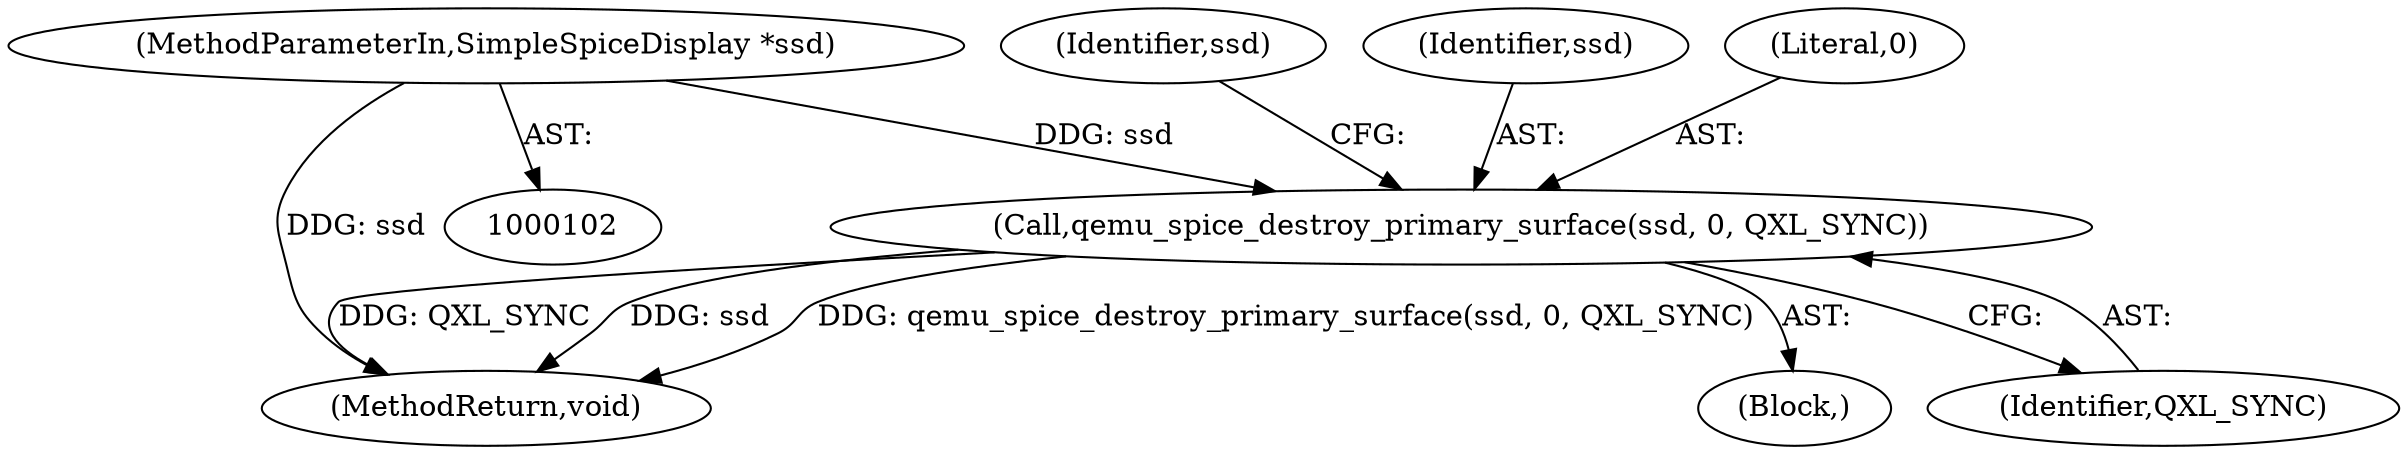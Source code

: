 digraph "0_qemu_ab9509cceabef28071e41bdfa073083859c949a7_0@pointer" {
"1000103" [label="(MethodParameterIn,SimpleSpiceDisplay *ssd)"];
"1000152" [label="(Call,qemu_spice_destroy_primary_surface(ssd, 0, QXL_SYNC))"];
"1000160" [label="(Identifier,ssd)"];
"1000268" [label="(MethodReturn,void)"];
"1000153" [label="(Identifier,ssd)"];
"1000103" [label="(MethodParameterIn,SimpleSpiceDisplay *ssd)"];
"1000152" [label="(Call,qemu_spice_destroy_primary_surface(ssd, 0, QXL_SYNC))"];
"1000142" [label="(Block,)"];
"1000154" [label="(Literal,0)"];
"1000155" [label="(Identifier,QXL_SYNC)"];
"1000103" -> "1000102"  [label="AST: "];
"1000103" -> "1000268"  [label="DDG: ssd"];
"1000103" -> "1000152"  [label="DDG: ssd"];
"1000152" -> "1000142"  [label="AST: "];
"1000152" -> "1000155"  [label="CFG: "];
"1000153" -> "1000152"  [label="AST: "];
"1000154" -> "1000152"  [label="AST: "];
"1000155" -> "1000152"  [label="AST: "];
"1000160" -> "1000152"  [label="CFG: "];
"1000152" -> "1000268"  [label="DDG: qemu_spice_destroy_primary_surface(ssd, 0, QXL_SYNC)"];
"1000152" -> "1000268"  [label="DDG: QXL_SYNC"];
"1000152" -> "1000268"  [label="DDG: ssd"];
}
